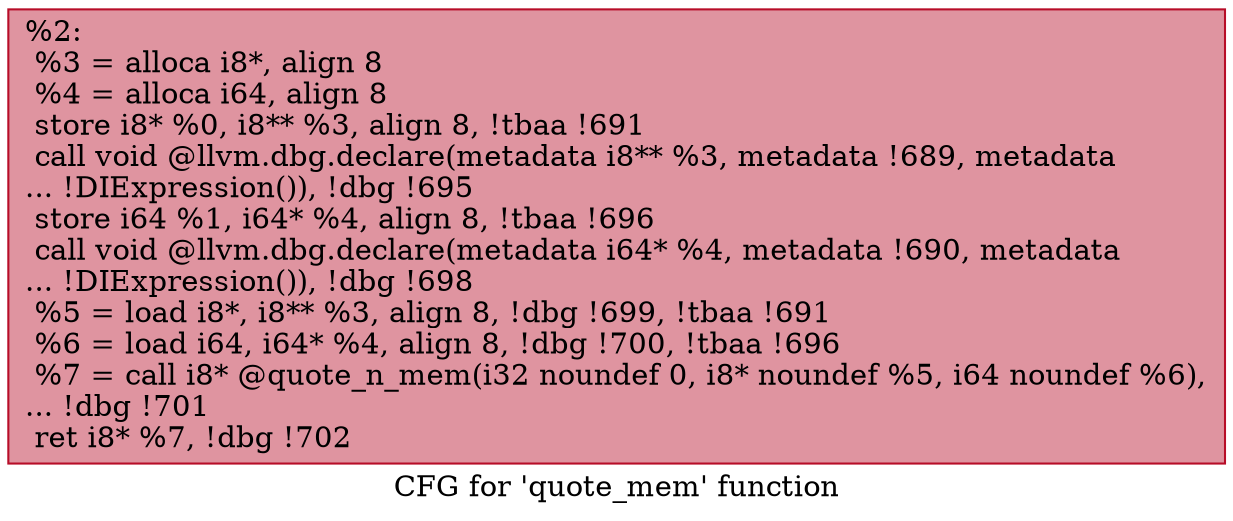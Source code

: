 digraph "CFG for 'quote_mem' function" {
	label="CFG for 'quote_mem' function";

	Node0x6fdb30 [shape=record,color="#b70d28ff", style=filled, fillcolor="#b70d2870",label="{%2:\l  %3 = alloca i8*, align 8\l  %4 = alloca i64, align 8\l  store i8* %0, i8** %3, align 8, !tbaa !691\l  call void @llvm.dbg.declare(metadata i8** %3, metadata !689, metadata\l... !DIExpression()), !dbg !695\l  store i64 %1, i64* %4, align 8, !tbaa !696\l  call void @llvm.dbg.declare(metadata i64* %4, metadata !690, metadata\l... !DIExpression()), !dbg !698\l  %5 = load i8*, i8** %3, align 8, !dbg !699, !tbaa !691\l  %6 = load i64, i64* %4, align 8, !dbg !700, !tbaa !696\l  %7 = call i8* @quote_n_mem(i32 noundef 0, i8* noundef %5, i64 noundef %6),\l... !dbg !701\l  ret i8* %7, !dbg !702\l}"];
}
